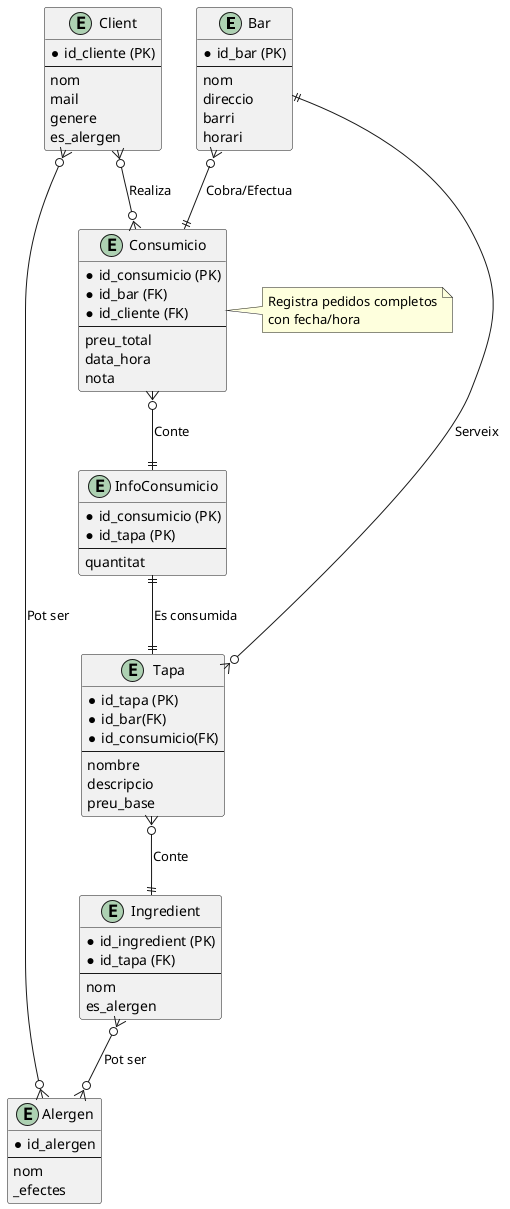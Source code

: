 @startuml Diagrama_ER_Tapas_Barcelona

' --- Entidades ---
entity Bar {
  * id_bar (PK)
  --
  nom
  direccio
  barri
  horari
}

entity Tapa {
  * id_tapa (PK)
  * id_bar(FK)
  * id_consumicio(FK)
  --
  nombre
  descripcio
  preu_base
}

entity Ingredient {
  * id_ingredient (PK)
  * id_tapa (FK)
  --
  nom
  es_alergen
}
entity Alergen {
  * id_alergen
  --
  nom
  _efectes
}

entity Client {
  * id_cliente (PK)
  --
  nom
  mail
  genere
  es_alergen
}

entity Consumicio {
  * id_consumicio (PK)
  * id_bar (FK)
  * id_cliente (FK)
  --
  preu_total
  data_hora
  nota
}

entity InfoConsumicio {
* id_consumicio (PK)
* id_tapa (PK)
--
quantitat
}

' --- Relaciones ---
Bar ||--o{ Tapa : "Serveix"
Bar }o--||Consumicio : "Cobra/Efectua"
Consumicio }o--||InfoConsumicio : "Conte"
InfoConsumicio||--||Tapa : "Es consumida"
Tapa }o--|| Ingredient : "Conte"
Ingredient}o--o{Alergen : "Pot ser"

Client}o--o{Alergen : "Pot ser"
Client}o--o{ Consumicio : "Realiza"


' --- Notas adicionales ---
note right of Tapa::tipo
  Ej: "Vegana", "Sin gluten"
end note

note right of Consumicio
  Registra pedidos completos
  con fecha/hora
end note

@enduml
